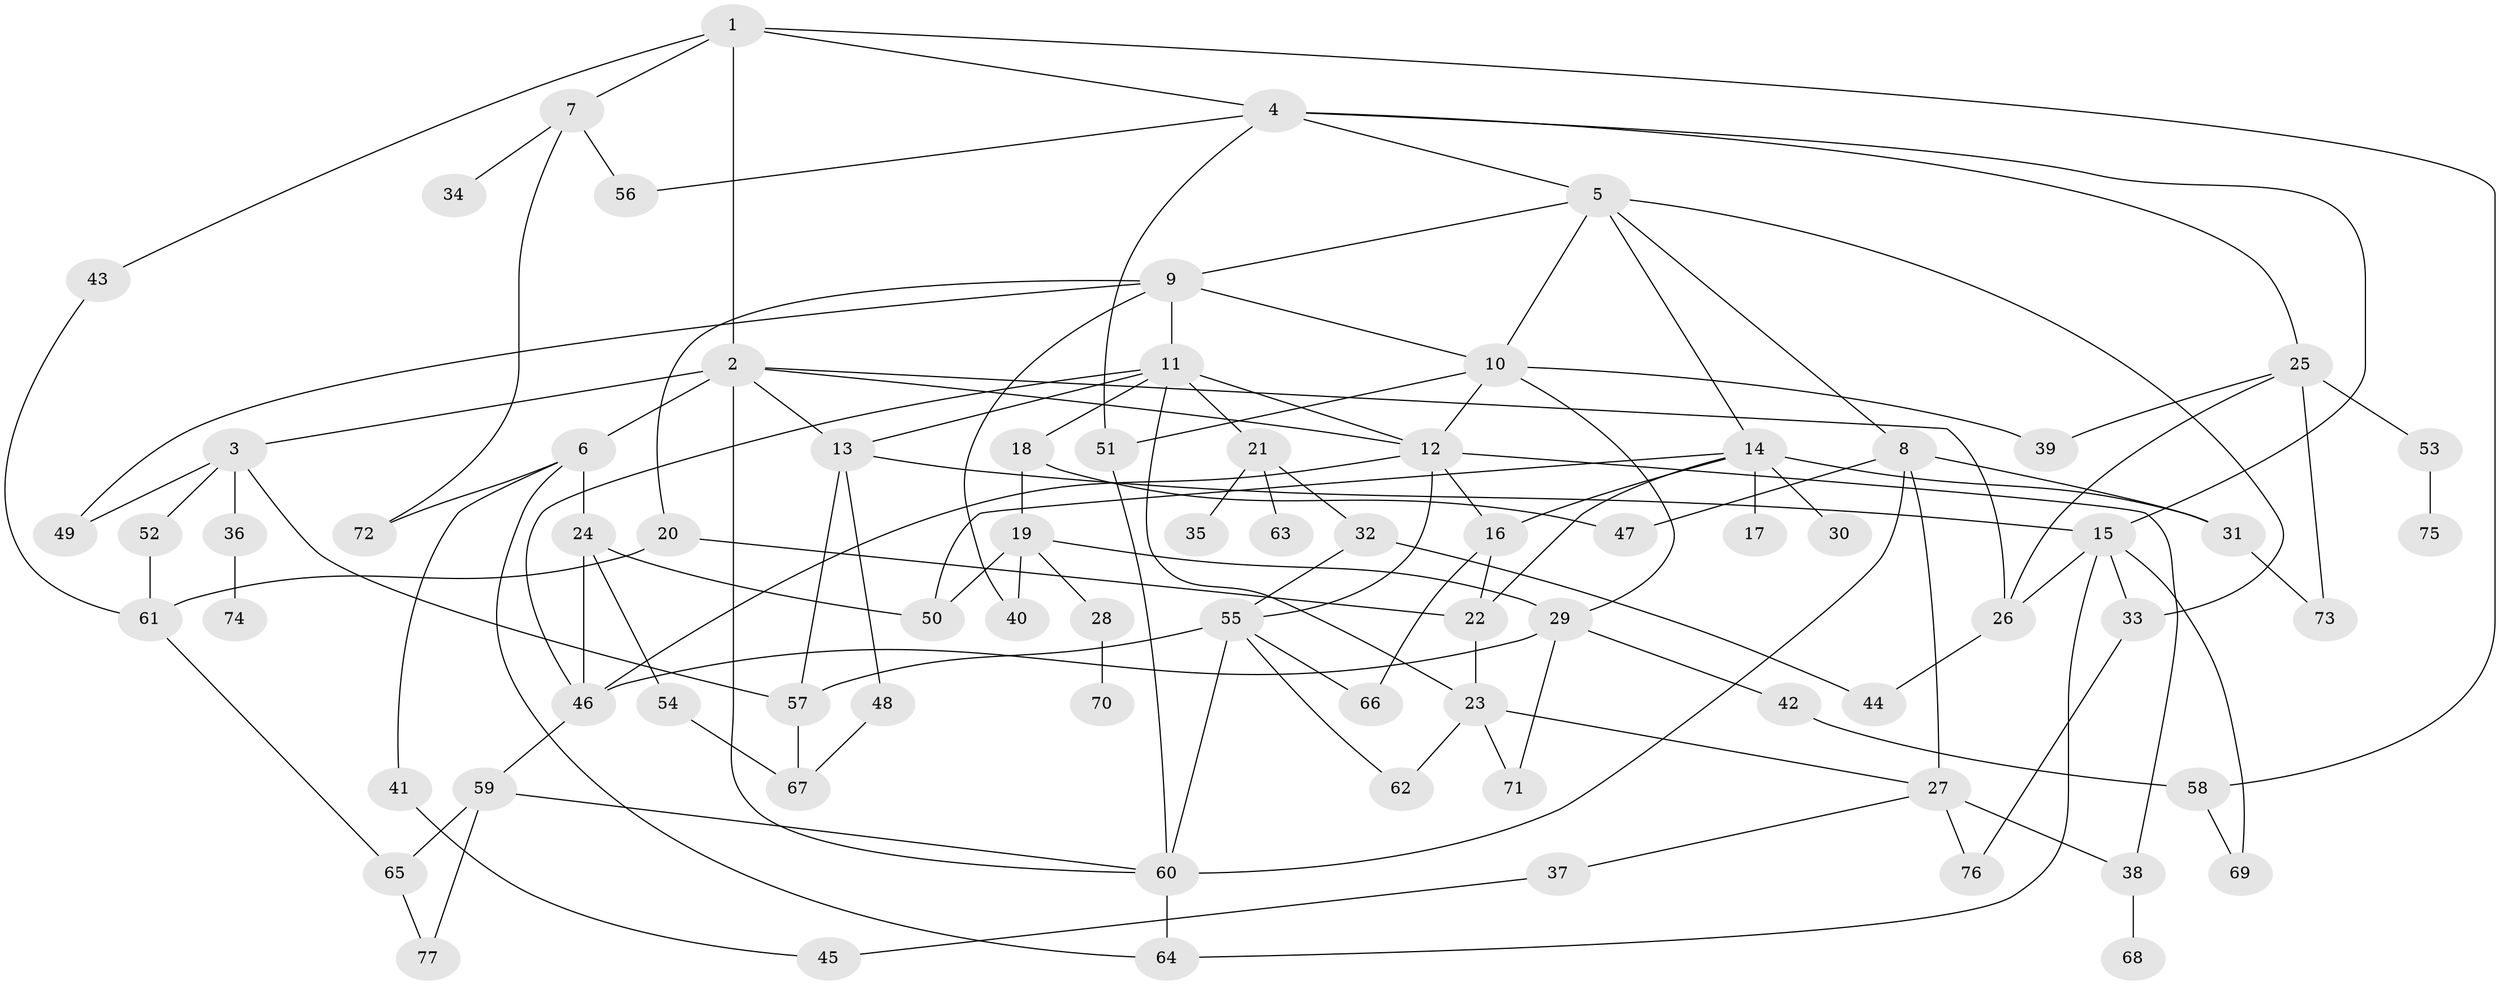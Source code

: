 // original degree distribution, {5: 0.1015625, 6: 0.0390625, 7: 0.0234375, 4: 0.09375, 3: 0.1875, 8: 0.015625, 2: 0.3046875, 1: 0.234375}
// Generated by graph-tools (version 1.1) at 2025/48/03/04/25 22:48:54]
// undirected, 77 vertices, 128 edges
graph export_dot {
  node [color=gray90,style=filled];
  1;
  2;
  3;
  4;
  5;
  6;
  7;
  8;
  9;
  10;
  11;
  12;
  13;
  14;
  15;
  16;
  17;
  18;
  19;
  20;
  21;
  22;
  23;
  24;
  25;
  26;
  27;
  28;
  29;
  30;
  31;
  32;
  33;
  34;
  35;
  36;
  37;
  38;
  39;
  40;
  41;
  42;
  43;
  44;
  45;
  46;
  47;
  48;
  49;
  50;
  51;
  52;
  53;
  54;
  55;
  56;
  57;
  58;
  59;
  60;
  61;
  62;
  63;
  64;
  65;
  66;
  67;
  68;
  69;
  70;
  71;
  72;
  73;
  74;
  75;
  76;
  77;
  1 -- 2 [weight=1.0];
  1 -- 4 [weight=1.0];
  1 -- 7 [weight=1.0];
  1 -- 43 [weight=1.0];
  1 -- 58 [weight=1.0];
  2 -- 3 [weight=1.0];
  2 -- 6 [weight=2.0];
  2 -- 12 [weight=1.0];
  2 -- 13 [weight=1.0];
  2 -- 26 [weight=1.0];
  2 -- 60 [weight=1.0];
  3 -- 36 [weight=1.0];
  3 -- 49 [weight=1.0];
  3 -- 52 [weight=1.0];
  3 -- 57 [weight=1.0];
  4 -- 5 [weight=1.0];
  4 -- 15 [weight=1.0];
  4 -- 25 [weight=1.0];
  4 -- 51 [weight=1.0];
  4 -- 56 [weight=1.0];
  5 -- 8 [weight=1.0];
  5 -- 9 [weight=1.0];
  5 -- 10 [weight=1.0];
  5 -- 14 [weight=1.0];
  5 -- 33 [weight=1.0];
  6 -- 24 [weight=1.0];
  6 -- 41 [weight=1.0];
  6 -- 64 [weight=1.0];
  6 -- 72 [weight=1.0];
  7 -- 34 [weight=1.0];
  7 -- 56 [weight=1.0];
  7 -- 72 [weight=1.0];
  8 -- 27 [weight=1.0];
  8 -- 31 [weight=1.0];
  8 -- 47 [weight=1.0];
  8 -- 60 [weight=1.0];
  9 -- 10 [weight=1.0];
  9 -- 11 [weight=1.0];
  9 -- 20 [weight=1.0];
  9 -- 40 [weight=1.0];
  9 -- 49 [weight=1.0];
  10 -- 12 [weight=1.0];
  10 -- 29 [weight=1.0];
  10 -- 39 [weight=1.0];
  10 -- 51 [weight=1.0];
  11 -- 12 [weight=1.0];
  11 -- 13 [weight=1.0];
  11 -- 18 [weight=1.0];
  11 -- 21 [weight=1.0];
  11 -- 23 [weight=1.0];
  11 -- 46 [weight=1.0];
  12 -- 16 [weight=1.0];
  12 -- 38 [weight=1.0];
  12 -- 46 [weight=1.0];
  12 -- 55 [weight=1.0];
  13 -- 15 [weight=1.0];
  13 -- 48 [weight=1.0];
  13 -- 57 [weight=1.0];
  14 -- 16 [weight=1.0];
  14 -- 17 [weight=1.0];
  14 -- 22 [weight=1.0];
  14 -- 30 [weight=1.0];
  14 -- 31 [weight=1.0];
  14 -- 50 [weight=1.0];
  15 -- 26 [weight=1.0];
  15 -- 33 [weight=1.0];
  15 -- 64 [weight=1.0];
  15 -- 69 [weight=1.0];
  16 -- 22 [weight=1.0];
  16 -- 66 [weight=1.0];
  18 -- 19 [weight=1.0];
  18 -- 47 [weight=1.0];
  19 -- 28 [weight=1.0];
  19 -- 29 [weight=1.0];
  19 -- 40 [weight=1.0];
  19 -- 50 [weight=1.0];
  20 -- 22 [weight=1.0];
  20 -- 61 [weight=1.0];
  21 -- 32 [weight=1.0];
  21 -- 35 [weight=1.0];
  21 -- 63 [weight=1.0];
  22 -- 23 [weight=1.0];
  23 -- 27 [weight=1.0];
  23 -- 62 [weight=1.0];
  23 -- 71 [weight=1.0];
  24 -- 46 [weight=1.0];
  24 -- 50 [weight=1.0];
  24 -- 54 [weight=1.0];
  25 -- 26 [weight=1.0];
  25 -- 39 [weight=1.0];
  25 -- 53 [weight=1.0];
  25 -- 73 [weight=1.0];
  26 -- 44 [weight=1.0];
  27 -- 37 [weight=1.0];
  27 -- 38 [weight=1.0];
  27 -- 76 [weight=1.0];
  28 -- 70 [weight=1.0];
  29 -- 42 [weight=1.0];
  29 -- 46 [weight=1.0];
  29 -- 71 [weight=1.0];
  31 -- 73 [weight=1.0];
  32 -- 44 [weight=1.0];
  32 -- 55 [weight=1.0];
  33 -- 76 [weight=1.0];
  36 -- 74 [weight=1.0];
  37 -- 45 [weight=1.0];
  38 -- 68 [weight=1.0];
  41 -- 45 [weight=1.0];
  42 -- 58 [weight=1.0];
  43 -- 61 [weight=1.0];
  46 -- 59 [weight=1.0];
  48 -- 67 [weight=1.0];
  51 -- 60 [weight=1.0];
  52 -- 61 [weight=1.0];
  53 -- 75 [weight=1.0];
  54 -- 67 [weight=1.0];
  55 -- 57 [weight=1.0];
  55 -- 60 [weight=1.0];
  55 -- 62 [weight=1.0];
  55 -- 66 [weight=1.0];
  57 -- 67 [weight=1.0];
  58 -- 69 [weight=1.0];
  59 -- 60 [weight=1.0];
  59 -- 65 [weight=1.0];
  59 -- 77 [weight=1.0];
  60 -- 64 [weight=1.0];
  61 -- 65 [weight=1.0];
  65 -- 77 [weight=1.0];
}
